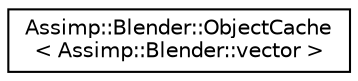 digraph "Graphical Class Hierarchy"
{
  edge [fontname="Helvetica",fontsize="10",labelfontname="Helvetica",labelfontsize="10"];
  node [fontname="Helvetica",fontsize="10",shape=record];
  rankdir="LR";
  Node1 [label="Assimp::Blender::ObjectCache\l\< Assimp::Blender::vector \>",height=0.2,width=0.4,color="black", fillcolor="white", style="filled",URL="$singleton_assimp_1_1_blender_1_1_object_cache.html"];
}
